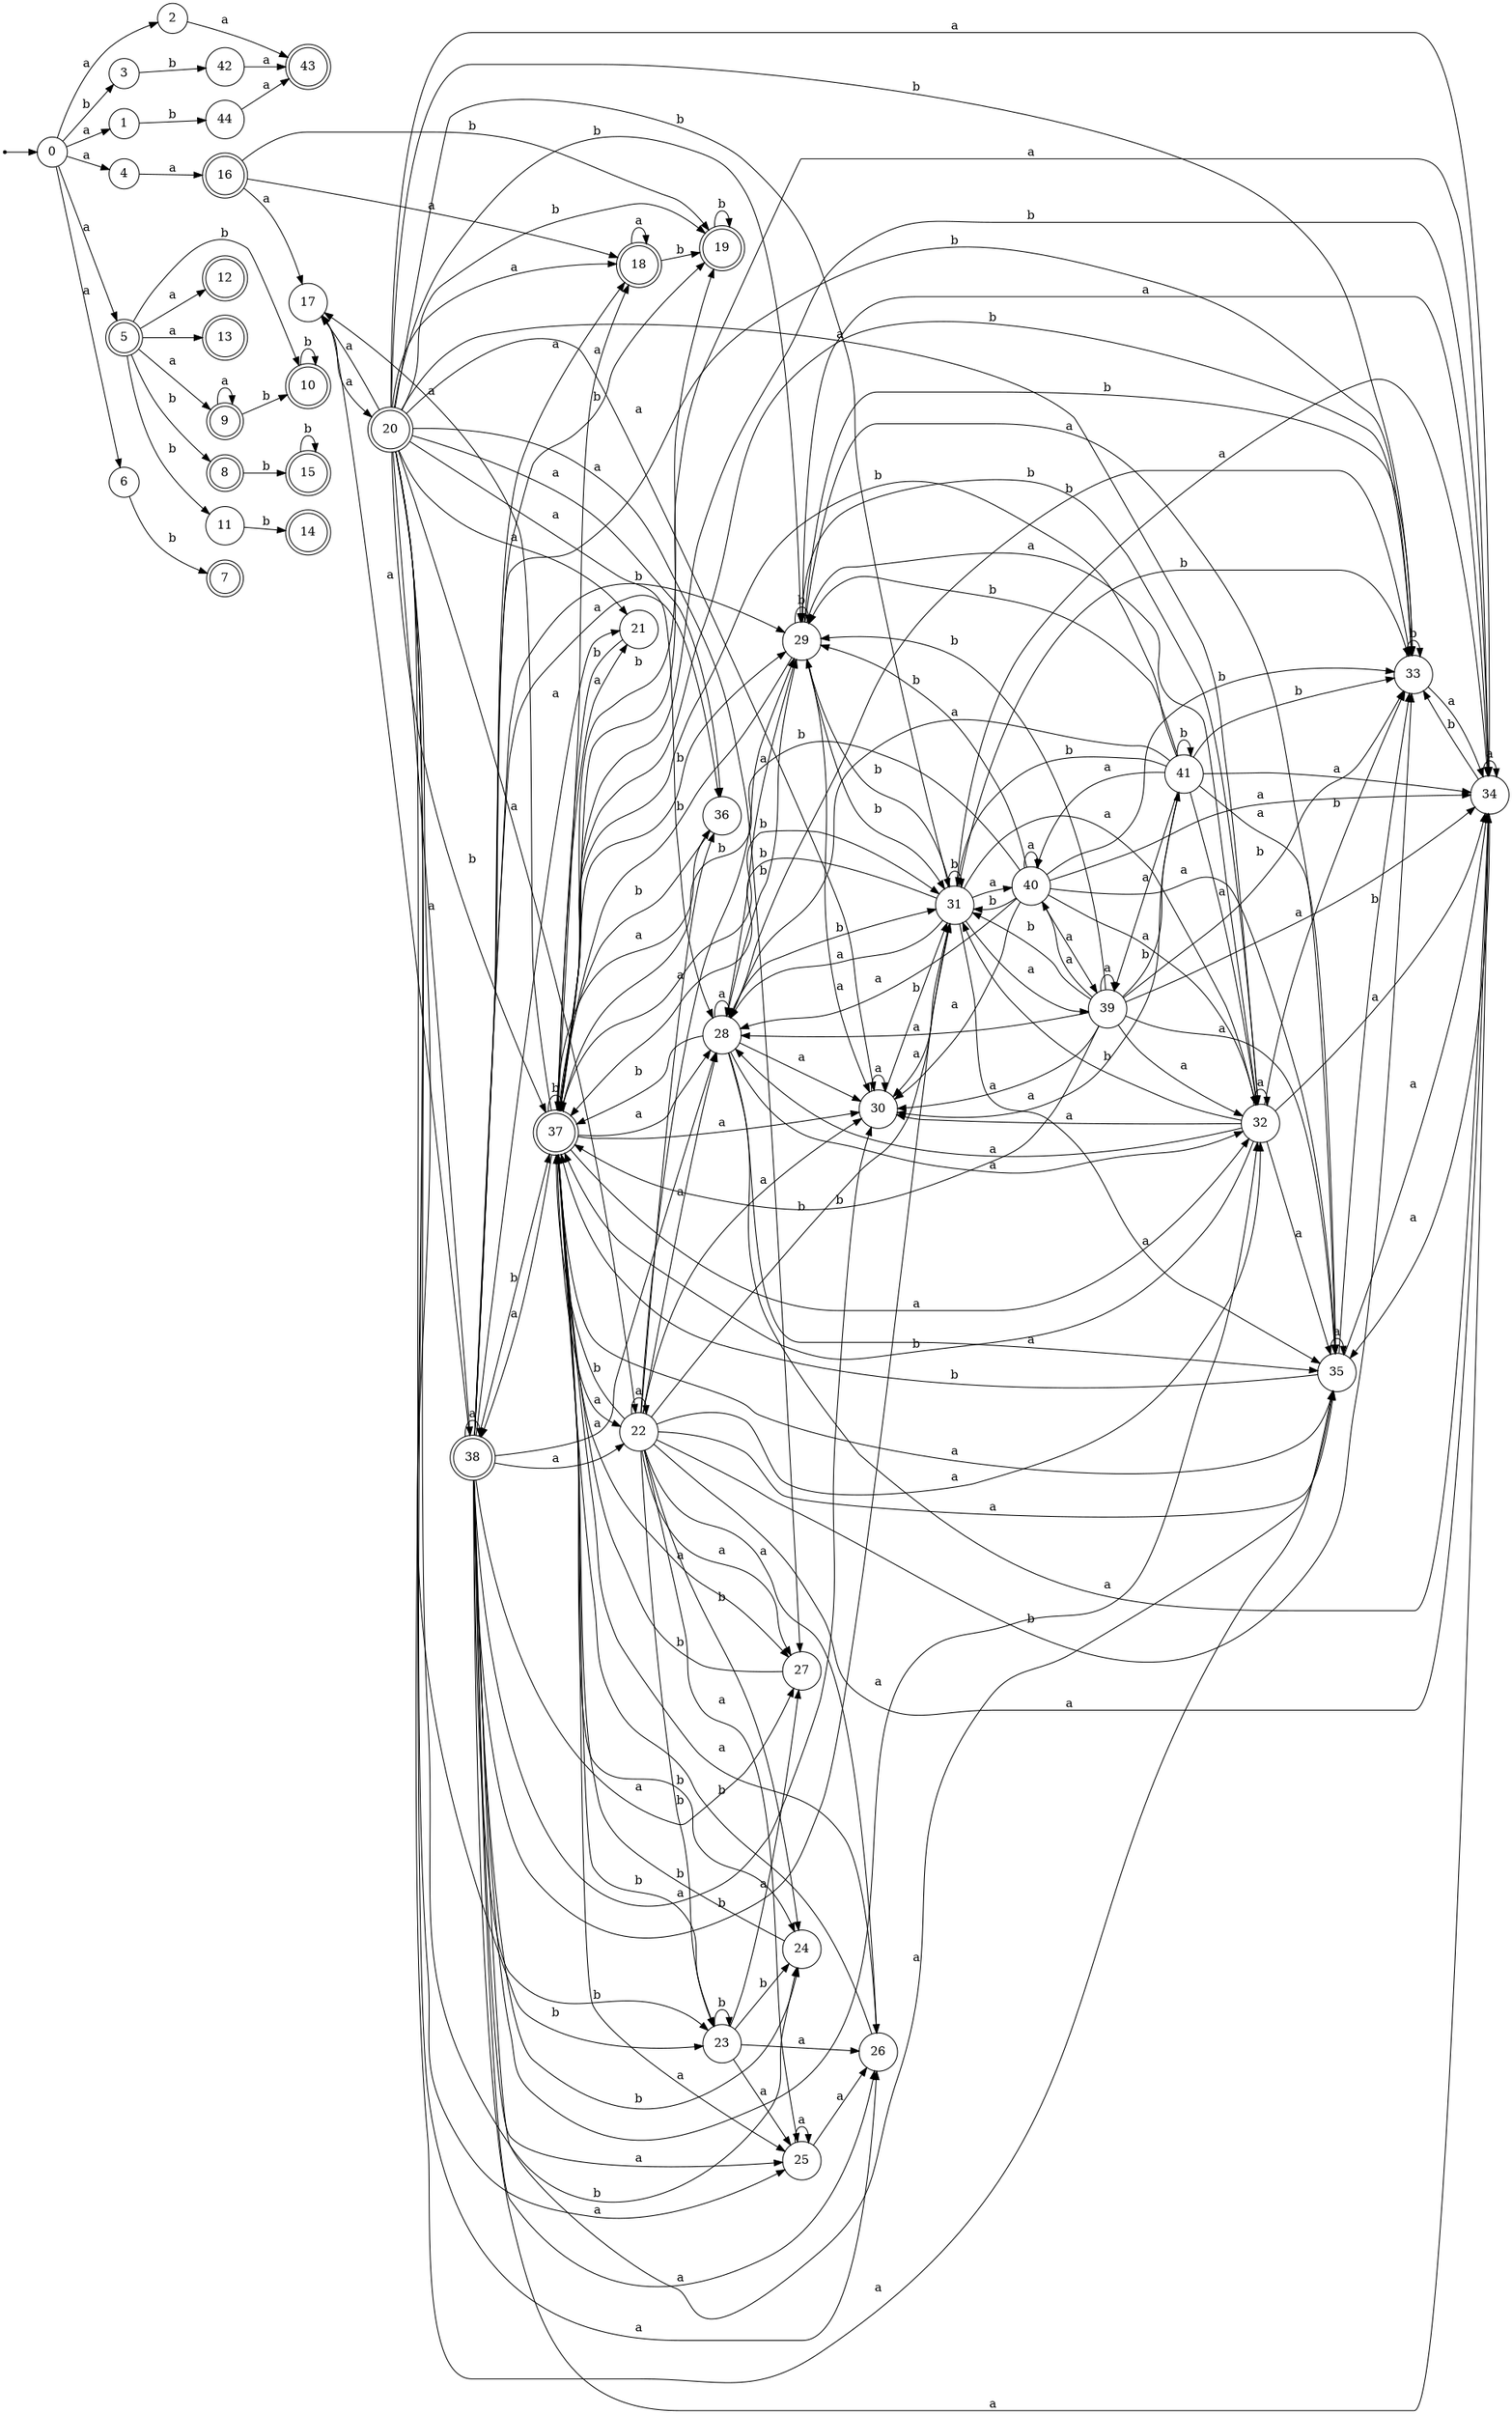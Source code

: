 digraph finite_state_machine {
rankdir=LR;
size="20,20";
node [shape = point]; "dummy0"
node [shape = circle]; "0";
"dummy0" -> "0";
node [shape = circle]; "1";
node [shape = circle]; "2";
node [shape = circle]; "3";
node [shape = circle]; "4";
node [shape = doublecircle]; "5";node [shape = circle]; "6";
node [shape = doublecircle]; "7";node [shape = doublecircle]; "8";node [shape = doublecircle]; "9";node [shape = doublecircle]; "10";node [shape = circle]; "11";
node [shape = doublecircle]; "12";node [shape = doublecircle]; "13";node [shape = doublecircle]; "14";node [shape = doublecircle]; "15";node [shape = doublecircle]; "16";node [shape = circle]; "17";
node [shape = doublecircle]; "18";node [shape = doublecircle]; "19";node [shape = doublecircle]; "20";node [shape = circle]; "21";
node [shape = circle]; "22";
node [shape = circle]; "23";
node [shape = circle]; "24";
node [shape = circle]; "25";
node [shape = circle]; "26";
node [shape = circle]; "27";
node [shape = circle]; "28";
node [shape = circle]; "29";
node [shape = circle]; "30";
node [shape = circle]; "31";
node [shape = circle]; "32";
node [shape = circle]; "33";
node [shape = circle]; "34";
node [shape = circle]; "35";
node [shape = circle]; "36";
node [shape = doublecircle]; "37";node [shape = doublecircle]; "38";node [shape = circle]; "39";
node [shape = circle]; "40";
node [shape = circle]; "41";
node [shape = circle]; "42";
node [shape = doublecircle]; "43";node [shape = circle]; "44";
"0" -> "1" [label = "a"];
 "0" -> "2" [label = "a"];
 "0" -> "4" [label = "a"];
 "0" -> "5" [label = "a"];
 "0" -> "6" [label = "a"];
 "0" -> "3" [label = "b"];
 "6" -> "7" [label = "b"];
 "5" -> "8" [label = "b"];
 "5" -> "10" [label = "b"];
 "5" -> "11" [label = "b"];
 "5" -> "9" [label = "a"];
 "5" -> "12" [label = "a"];
 "5" -> "13" [label = "a"];
 "11" -> "14" [label = "b"];
 "10" -> "10" [label = "b"];
 "9" -> "9" [label = "a"];
 "9" -> "10" [label = "b"];
 "8" -> "15" [label = "b"];
 "15" -> "15" [label = "b"];
 "4" -> "16" [label = "a"];
 "16" -> "17" [label = "a"];
 "16" -> "18" [label = "a"];
 "16" -> "19" [label = "b"];
 "19" -> "19" [label = "b"];
 "18" -> "18" [label = "a"];
 "18" -> "19" [label = "b"];
 "17" -> "20" [label = "a"];
 "20" -> "32" [label = "a"];
 "20" -> "34" [label = "a"];
 "20" -> "35" [label = "a"];
 "20" -> "36" [label = "a"];
 "20" -> "38" [label = "a"];
 "20" -> "17" [label = "a"];
 "20" -> "18" [label = "a"];
 "20" -> "21" [label = "a"];
 "20" -> "22" [label = "a"];
 "20" -> "25" [label = "a"];
 "20" -> "26" [label = "a"];
 "20" -> "27" [label = "a"];
 "20" -> "28" [label = "a"];
 "20" -> "30" [label = "a"];
 "20" -> "33" [label = "b"];
 "20" -> "19" [label = "b"];
 "20" -> "37" [label = "b"];
 "20" -> "23" [label = "b"];
 "20" -> "24" [label = "b"];
 "20" -> "29" [label = "b"];
 "20" -> "31" [label = "b"];
 "38" -> "32" [label = "a"];
 "38" -> "34" [label = "a"];
 "38" -> "35" [label = "a"];
 "38" -> "36" [label = "a"];
 "38" -> "38" [label = "a"];
 "38" -> "17" [label = "a"];
 "38" -> "18" [label = "a"];
 "38" -> "21" [label = "a"];
 "38" -> "22" [label = "a"];
 "38" -> "25" [label = "a"];
 "38" -> "26" [label = "a"];
 "38" -> "27" [label = "a"];
 "38" -> "28" [label = "a"];
 "38" -> "30" [label = "a"];
 "38" -> "33" [label = "b"];
 "38" -> "19" [label = "b"];
 "38" -> "37" [label = "b"];
 "38" -> "23" [label = "b"];
 "38" -> "24" [label = "b"];
 "38" -> "29" [label = "b"];
 "38" -> "31" [label = "b"];
 "37" -> "33" [label = "b"];
 "37" -> "19" [label = "b"];
 "37" -> "37" [label = "b"];
 "37" -> "23" [label = "b"];
 "37" -> "24" [label = "b"];
 "37" -> "29" [label = "b"];
 "37" -> "31" [label = "b"];
 "37" -> "32" [label = "a"];
 "37" -> "34" [label = "a"];
 "37" -> "35" [label = "a"];
 "37" -> "36" [label = "a"];
 "37" -> "38" [label = "a"];
 "37" -> "17" [label = "a"];
 "37" -> "18" [label = "a"];
 "37" -> "21" [label = "a"];
 "37" -> "22" [label = "a"];
 "37" -> "25" [label = "a"];
 "37" -> "26" [label = "a"];
 "37" -> "27" [label = "a"];
 "37" -> "28" [label = "a"];
 "37" -> "30" [label = "a"];
 "36" -> "37" [label = "b"];
 "35" -> "34" [label = "a"];
 "35" -> "35" [label = "a"];
 "35" -> "33" [label = "b"];
 "35" -> "37" [label = "b"];
 "34" -> "34" [label = "a"];
 "34" -> "35" [label = "a"];
 "34" -> "33" [label = "b"];
 "34" -> "37" [label = "b"];
 "33" -> "33" [label = "b"];
 "33" -> "34" [label = "a"];
 "32" -> "32" [label = "a"];
 "32" -> "34" [label = "a"];
 "32" -> "35" [label = "a"];
 "32" -> "28" [label = "a"];
 "32" -> "30" [label = "a"];
 "32" -> "33" [label = "b"];
 "32" -> "37" [label = "b"];
 "32" -> "29" [label = "b"];
 "32" -> "31" [label = "b"];
 "31" -> "33" [label = "b"];
 "31" -> "37" [label = "b"];
 "31" -> "29" [label = "b"];
 "31" -> "31" [label = "b"];
 "31" -> "32" [label = "a"];
 "31" -> "34" [label = "a"];
 "31" -> "35" [label = "a"];
 "31" -> "39" [label = "a"];
 "31" -> "40" [label = "a"];
 "31" -> "28" [label = "a"];
 "31" -> "30" [label = "a"];
 "40" -> "32" [label = "a"];
 "40" -> "34" [label = "a"];
 "40" -> "35" [label = "a"];
 "40" -> "39" [label = "a"];
 "40" -> "40" [label = "a"];
 "40" -> "28" [label = "a"];
 "40" -> "30" [label = "a"];
 "40" -> "33" [label = "b"];
 "40" -> "37" [label = "b"];
 "40" -> "29" [label = "b"];
 "40" -> "31" [label = "b"];
 "39" -> "32" [label = "a"];
 "39" -> "34" [label = "a"];
 "39" -> "35" [label = "a"];
 "39" -> "39" [label = "a"];
 "39" -> "40" [label = "a"];
 "39" -> "28" [label = "a"];
 "39" -> "30" [label = "a"];
 "39" -> "33" [label = "b"];
 "39" -> "37" [label = "b"];
 "39" -> "41" [label = "b"];
 "39" -> "29" [label = "b"];
 "39" -> "31" [label = "b"];
 "41" -> "33" [label = "b"];
 "41" -> "37" [label = "b"];
 "41" -> "41" [label = "b"];
 "41" -> "29" [label = "b"];
 "41" -> "31" [label = "b"];
 "41" -> "32" [label = "a"];
 "41" -> "34" [label = "a"];
 "41" -> "35" [label = "a"];
 "41" -> "39" [label = "a"];
 "41" -> "40" [label = "a"];
 "41" -> "28" [label = "a"];
 "41" -> "30" [label = "a"];
 "30" -> "30" [label = "a"];
 "30" -> "31" [label = "b"];
 "29" -> "33" [label = "b"];
 "29" -> "37" [label = "b"];
 "29" -> "29" [label = "b"];
 "29" -> "31" [label = "b"];
 "29" -> "32" [label = "a"];
 "29" -> "34" [label = "a"];
 "29" -> "35" [label = "a"];
 "29" -> "28" [label = "a"];
 "29" -> "30" [label = "a"];
 "28" -> "32" [label = "a"];
 "28" -> "34" [label = "a"];
 "28" -> "35" [label = "a"];
 "28" -> "28" [label = "a"];
 "28" -> "30" [label = "a"];
 "28" -> "33" [label = "b"];
 "28" -> "37" [label = "b"];
 "28" -> "29" [label = "b"];
 "28" -> "31" [label = "b"];
 "27" -> "37" [label = "b"];
 "26" -> "37" [label = "b"];
 "25" -> "25" [label = "a"];
 "25" -> "26" [label = "a"];
 "24" -> "37" [label = "b"];
 "23" -> "24" [label = "b"];
 "23" -> "23" [label = "b"];
 "23" -> "25" [label = "a"];
 "23" -> "26" [label = "a"];
 "23" -> "27" [label = "a"];
 "22" -> "32" [label = "a"];
 "22" -> "34" [label = "a"];
 "22" -> "35" [label = "a"];
 "22" -> "36" [label = "a"];
 "22" -> "22" [label = "a"];
 "22" -> "25" [label = "a"];
 "22" -> "26" [label = "a"];
 "22" -> "27" [label = "a"];
 "22" -> "28" [label = "a"];
 "22" -> "30" [label = "a"];
 "22" -> "33" [label = "b"];
 "22" -> "37" [label = "b"];
 "22" -> "23" [label = "b"];
 "22" -> "24" [label = "b"];
 "22" -> "29" [label = "b"];
 "22" -> "31" [label = "b"];
 "21" -> "37" [label = "b"];
 "3" -> "42" [label = "b"];
 "42" -> "43" [label = "a"];
 "2" -> "43" [label = "a"];
 "1" -> "44" [label = "b"];
 "44" -> "43" [label = "a"];
 }
